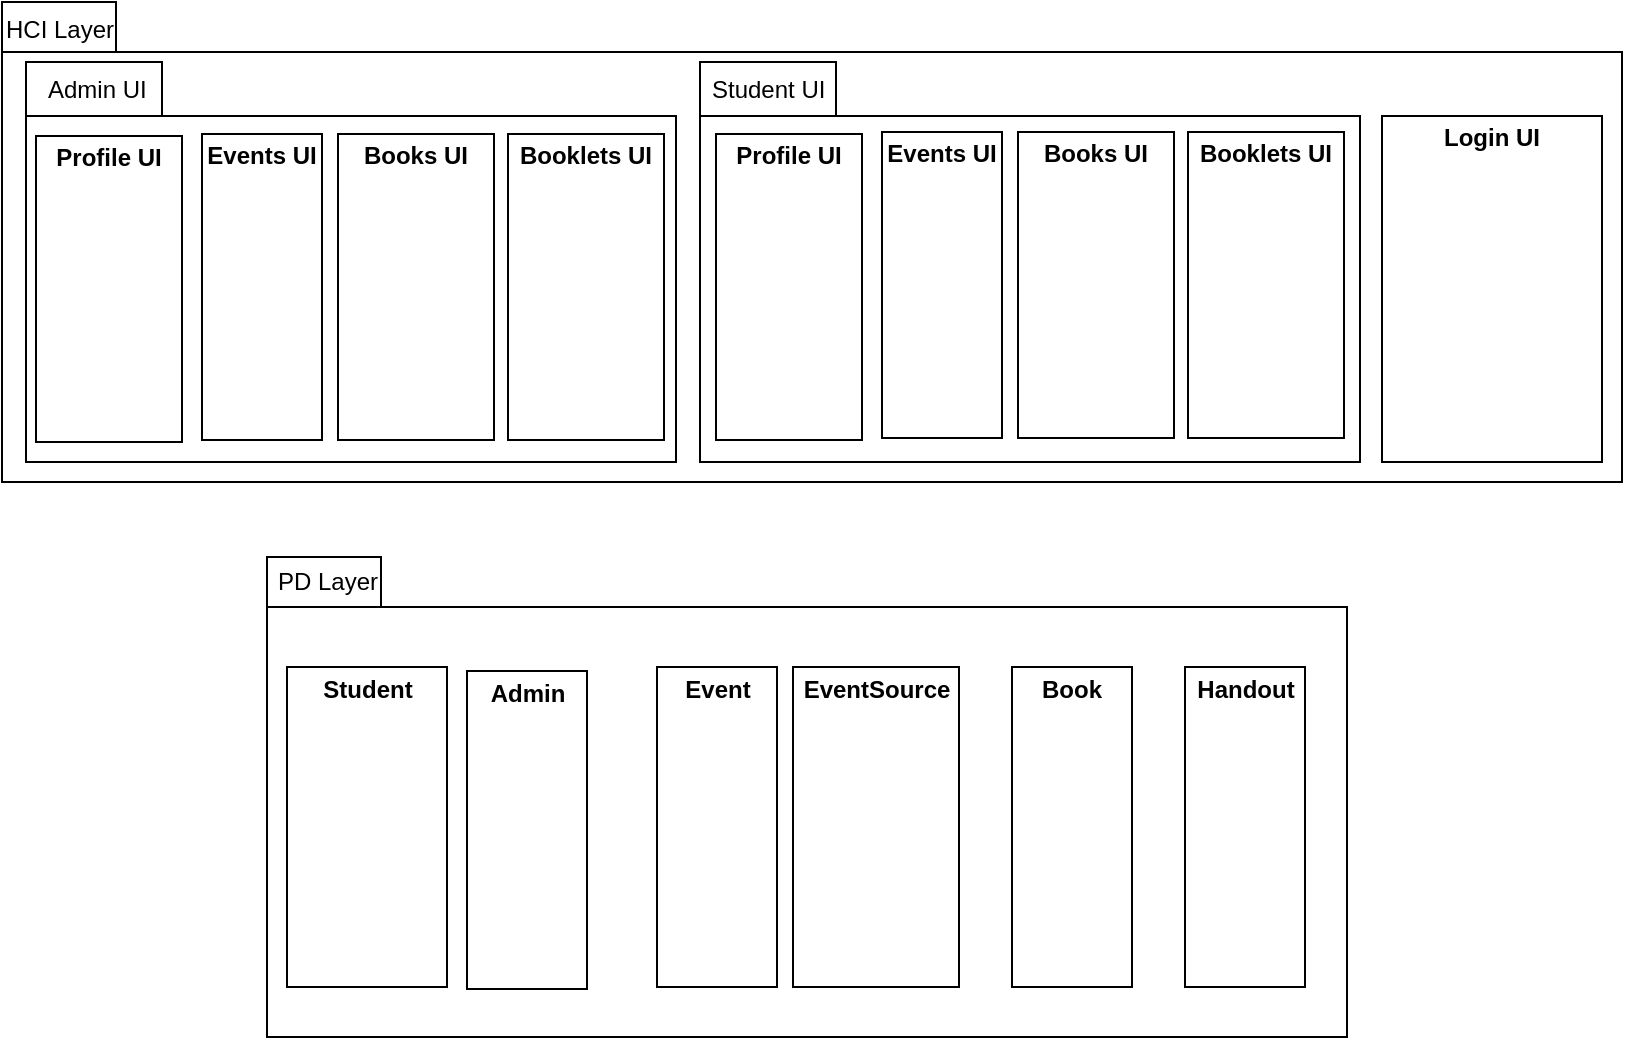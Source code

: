 <mxfile version="10.8.9" type="github"><diagram id="aiDPu9-GnJNscozK1WnX" name="Page-1"><mxGraphModel dx="887" dy="549" grid="1" gridSize="10" guides="1" tooltips="1" connect="1" arrows="1" fold="1" page="1" pageScale="1" pageWidth="827" pageHeight="1169" math="0" shadow="0"><root><mxCell id="0"/><mxCell id="1" parent="0"/><mxCell id="nNwG5wAP5qQQhcy-WpPR-1" value="" style="shape=folder;fontStyle=1;spacingTop=10;tabWidth=57;tabHeight=25;tabPosition=left;html=1;" parent="1" vertex="1"><mxGeometry x="10" y="70" width="810" height="240" as="geometry"/></mxCell><mxCell id="nNwG5wAP5qQQhcy-WpPR-2" value="HCI Layer" style="text;html=1;" parent="1" vertex="1"><mxGeometry x="10" y="70" width="80" height="30" as="geometry"/></mxCell><mxCell id="nNwG5wAP5qQQhcy-WpPR-3" value="" style="shape=folder;fontStyle=1;spacingTop=10;tabWidth=68;tabHeight=27;tabPosition=left;html=1;" parent="1" vertex="1"><mxGeometry x="22" y="100" width="325" height="200" as="geometry"/></mxCell><mxCell id="nNwG5wAP5qQQhcy-WpPR-4" value="Admin UI" style="text;html=1;" parent="1" vertex="1"><mxGeometry x="31" y="100" width="70" height="30" as="geometry"/></mxCell><mxCell id="nNwG5wAP5qQQhcy-WpPR-5" value="" style="shape=folder;fontStyle=1;spacingTop=10;tabWidth=68;tabHeight=27;tabPosition=left;html=1;" parent="1" vertex="1"><mxGeometry x="359" y="100" width="330" height="200" as="geometry"/></mxCell><mxCell id="nNwG5wAP5qQQhcy-WpPR-6" value="Student UI" style="text;html=1;" parent="1" vertex="1"><mxGeometry x="363" y="100" width="70" height="30" as="geometry"/></mxCell><mxCell id="aJyH7VfGCh503PadR-Y3-6" value="&lt;p style=&quot;margin: 0px ; margin-top: 4px ; text-align: center&quot;&gt;&lt;b&gt;Login UI&lt;/b&gt;&lt;/p&gt;" style="verticalAlign=top;align=left;overflow=fill;fontSize=12;fontFamily=Helvetica;html=1;" vertex="1" parent="1"><mxGeometry x="700" y="127" width="110" height="173" as="geometry"/></mxCell><mxCell id="aJyH7VfGCh503PadR-Y3-10" value="&lt;p style=&quot;margin: 0px ; margin-top: 4px ; text-align: center&quot;&gt;&lt;b&gt;Profile UI&lt;/b&gt;&lt;/p&gt;" style="verticalAlign=top;align=left;overflow=fill;fontSize=12;fontFamily=Helvetica;html=1;" vertex="1" parent="1"><mxGeometry x="27" y="137" width="73" height="153" as="geometry"/></mxCell><mxCell id="aJyH7VfGCh503PadR-Y3-12" value="&lt;p style=&quot;margin: 0px ; margin-top: 4px ; text-align: center&quot;&gt;&lt;b&gt;Events UI&lt;/b&gt;&lt;/p&gt;" style="verticalAlign=top;align=left;overflow=fill;fontSize=12;fontFamily=Helvetica;html=1;" vertex="1" parent="1"><mxGeometry x="110" y="136" width="60" height="153" as="geometry"/></mxCell><mxCell id="aJyH7VfGCh503PadR-Y3-13" value="&lt;p style=&quot;margin: 0px ; margin-top: 4px ; text-align: center&quot;&gt;&lt;b&gt;Books UI&lt;/b&gt;&lt;/p&gt;" style="verticalAlign=top;align=left;overflow=fill;fontSize=12;fontFamily=Helvetica;html=1;" vertex="1" parent="1"><mxGeometry x="178" y="136" width="78" height="153" as="geometry"/></mxCell><mxCell id="aJyH7VfGCh503PadR-Y3-14" value="&lt;p style=&quot;margin: 0px ; margin-top: 4px ; text-align: center&quot;&gt;&lt;b&gt;Booklets UI&lt;/b&gt;&lt;/p&gt;" style="verticalAlign=top;align=left;overflow=fill;fontSize=12;fontFamily=Helvetica;html=1;" vertex="1" parent="1"><mxGeometry x="263" y="136" width="78" height="153" as="geometry"/></mxCell><mxCell id="aJyH7VfGCh503PadR-Y3-15" value="&lt;p style=&quot;margin: 0px ; margin-top: 4px ; text-align: center&quot;&gt;&lt;b&gt;Profile UI&lt;/b&gt;&lt;/p&gt;" style="verticalAlign=top;align=left;overflow=fill;fontSize=12;fontFamily=Helvetica;html=1;" vertex="1" parent="1"><mxGeometry x="367" y="136" width="73" height="153" as="geometry"/></mxCell><mxCell id="aJyH7VfGCh503PadR-Y3-16" value="&lt;p style=&quot;margin: 0px ; margin-top: 4px ; text-align: center&quot;&gt;&lt;b&gt;Events UI&lt;/b&gt;&lt;/p&gt;" style="verticalAlign=top;align=left;overflow=fill;fontSize=12;fontFamily=Helvetica;html=1;" vertex="1" parent="1"><mxGeometry x="450" y="135" width="60" height="153" as="geometry"/></mxCell><mxCell id="aJyH7VfGCh503PadR-Y3-17" value="&lt;p style=&quot;margin: 0px ; margin-top: 4px ; text-align: center&quot;&gt;&lt;b&gt;Books UI&lt;/b&gt;&lt;/p&gt;" style="verticalAlign=top;align=left;overflow=fill;fontSize=12;fontFamily=Helvetica;html=1;" vertex="1" parent="1"><mxGeometry x="518" y="135" width="78" height="153" as="geometry"/></mxCell><mxCell id="aJyH7VfGCh503PadR-Y3-18" value="&lt;p style=&quot;margin: 0px ; margin-top: 4px ; text-align: center&quot;&gt;&lt;b&gt;Booklets UI&lt;/b&gt;&lt;/p&gt;" style="verticalAlign=top;align=left;overflow=fill;fontSize=12;fontFamily=Helvetica;html=1;" vertex="1" parent="1"><mxGeometry x="603" y="135" width="78" height="153" as="geometry"/></mxCell><mxCell id="aJyH7VfGCh503PadR-Y3-19" value="" style="shape=folder;fontStyle=1;spacingTop=10;tabWidth=57;tabHeight=25;tabPosition=left;html=1;" vertex="1" parent="1"><mxGeometry x="142.5" y="347.5" width="540" height="240" as="geometry"/></mxCell><mxCell id="aJyH7VfGCh503PadR-Y3-20" value="PD Layer" style="text;html=1;resizable=0;points=[];autosize=1;align=left;verticalAlign=top;spacingTop=-4;" vertex="1" parent="1"><mxGeometry x="145.5" y="350" width="70" height="20" as="geometry"/></mxCell><mxCell id="aJyH7VfGCh503PadR-Y3-24" value="&lt;p style=&quot;margin: 0px ; margin-top: 4px ; text-align: center&quot;&gt;&lt;b&gt;Student&lt;/b&gt;&lt;/p&gt;" style="verticalAlign=top;align=left;overflow=fill;fontSize=12;fontFamily=Helvetica;html=1;" vertex="1" parent="1"><mxGeometry x="152.5" y="402.5" width="80" height="160" as="geometry"/></mxCell><mxCell id="aJyH7VfGCh503PadR-Y3-25" value="&lt;p style=&quot;margin: 0px ; margin-top: 4px ; text-align: center&quot;&gt;&lt;b&gt;Admin&lt;/b&gt;&lt;/p&gt;" style="verticalAlign=top;align=left;overflow=fill;fontSize=12;fontFamily=Helvetica;html=1;" vertex="1" parent="1"><mxGeometry x="242.5" y="404.5" width="60" height="159" as="geometry"/></mxCell><mxCell id="aJyH7VfGCh503PadR-Y3-32" value="&lt;p style=&quot;margin: 0px ; margin-top: 4px ; text-align: center&quot;&gt;&lt;b&gt;Event&lt;/b&gt;&lt;/p&gt;" style="verticalAlign=top;align=left;overflow=fill;fontSize=12;fontFamily=Helvetica;html=1;" vertex="1" parent="1"><mxGeometry x="337.5" y="402.5" width="60" height="160" as="geometry"/></mxCell><mxCell id="aJyH7VfGCh503PadR-Y3-33" value="&lt;p style=&quot;margin: 0px ; margin-top: 4px ; text-align: center&quot;&gt;&lt;b&gt;EventSource&lt;/b&gt;&lt;/p&gt;" style="verticalAlign=top;align=left;overflow=fill;fontSize=12;fontFamily=Helvetica;html=1;" vertex="1" parent="1"><mxGeometry x="405.5" y="402.5" width="83" height="160" as="geometry"/></mxCell><mxCell id="aJyH7VfGCh503PadR-Y3-34" value="&lt;p style=&quot;margin: 0px ; margin-top: 4px ; text-align: center&quot;&gt;&lt;b&gt;Book&lt;/b&gt;&lt;/p&gt;" style="verticalAlign=top;align=left;overflow=fill;fontSize=12;fontFamily=Helvetica;html=1;" vertex="1" parent="1"><mxGeometry x="515" y="402.5" width="60" height="160" as="geometry"/></mxCell><mxCell id="aJyH7VfGCh503PadR-Y3-35" value="&lt;p style=&quot;margin: 0px ; margin-top: 4px ; text-align: center&quot;&gt;&lt;b&gt;Handout&lt;/b&gt;&lt;/p&gt;" style="verticalAlign=top;align=left;overflow=fill;fontSize=12;fontFamily=Helvetica;html=1;" vertex="1" parent="1"><mxGeometry x="601.5" y="402.5" width="60" height="160" as="geometry"/></mxCell></root></mxGraphModel></diagram></mxfile>